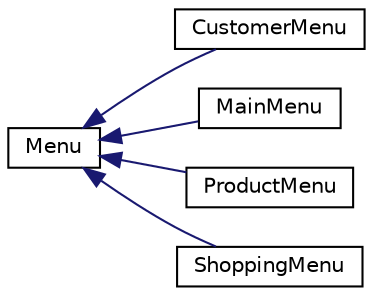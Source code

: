 digraph "Graphical Class Hierarchy"
{
  edge [fontname="Helvetica",fontsize="10",labelfontname="Helvetica",labelfontsize="10"];
  node [fontname="Helvetica",fontsize="10",shape=record];
  rankdir="LR";
  Node1 [label="Menu",height=0.2,width=0.4,color="black", fillcolor="white", style="filled",URL="$classMenu.html",tooltip="Menu class. "];
  Node1 -> Node2 [dir="back",color="midnightblue",fontsize="10",style="solid",fontname="Helvetica"];
  Node2 [label="CustomerMenu",height=0.2,width=0.4,color="black", fillcolor="white", style="filled",URL="$classCustomerMenu.html",tooltip="CustomerMenu class. "];
  Node1 -> Node3 [dir="back",color="midnightblue",fontsize="10",style="solid",fontname="Helvetica"];
  Node3 [label="MainMenu",height=0.2,width=0.4,color="black", fillcolor="white", style="filled",URL="$classMainMenu.html",tooltip="MainMenu class. "];
  Node1 -> Node4 [dir="back",color="midnightblue",fontsize="10",style="solid",fontname="Helvetica"];
  Node4 [label="ProductMenu",height=0.2,width=0.4,color="black", fillcolor="white", style="filled",URL="$classProductMenu.html",tooltip="ProductMenu class. "];
  Node1 -> Node5 [dir="back",color="midnightblue",fontsize="10",style="solid",fontname="Helvetica"];
  Node5 [label="ShoppingMenu",height=0.2,width=0.4,color="black", fillcolor="white", style="filled",URL="$classShoppingMenu.html",tooltip="ShoppingMenu class. "];
}
